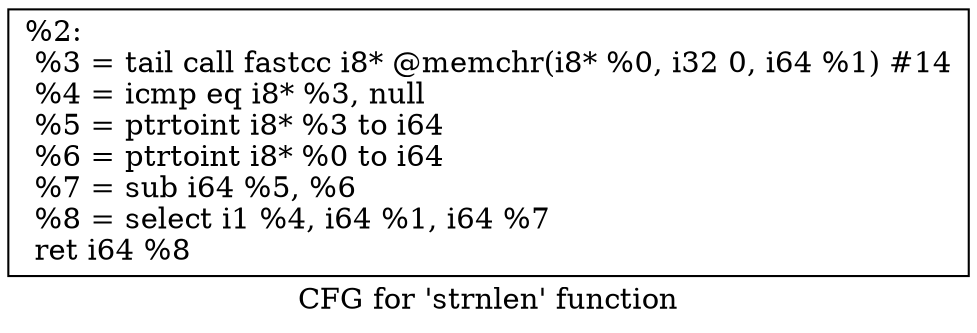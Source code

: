 digraph "CFG for 'strnlen' function" {
	label="CFG for 'strnlen' function";

	Node0x16b8af0 [shape=record,label="{%2:\l  %3 = tail call fastcc i8* @memchr(i8* %0, i32 0, i64 %1) #14\l  %4 = icmp eq i8* %3, null\l  %5 = ptrtoint i8* %3 to i64\l  %6 = ptrtoint i8* %0 to i64\l  %7 = sub i64 %5, %6\l  %8 = select i1 %4, i64 %1, i64 %7\l  ret i64 %8\l}"];
}
